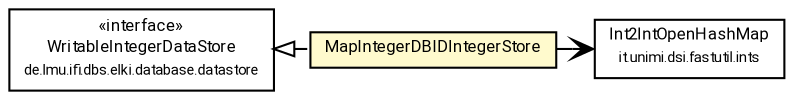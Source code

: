 #!/usr/local/bin/dot
#
# Class diagram 
# Generated by UMLGraph version R5_7_2-60-g0e99a6 (http://www.spinellis.gr/umlgraph/)
#

digraph G {
	graph [fontnames="svg"]
	edge [fontname="Roboto",fontsize=7,labelfontname="Roboto",labelfontsize=7,color="black"];
	node [fontname="Roboto",fontcolor="black",fontsize=8,shape=plaintext,margin=0,width=0,height=0];
	nodesep=0.15;
	ranksep=0.25;
	rankdir=LR;
	// de.lmu.ifi.dbs.elki.database.datastore.WritableIntegerDataStore
	c6759715 [label=<<table title="de.lmu.ifi.dbs.elki.database.datastore.WritableIntegerDataStore" border="0" cellborder="1" cellspacing="0" cellpadding="2" href="../WritableIntegerDataStore.html" target="_parent">
		<tr><td><table border="0" cellspacing="0" cellpadding="1">
		<tr><td align="center" balign="center"> &#171;interface&#187; </td></tr>
		<tr><td align="center" balign="center"> <font face="Roboto">WritableIntegerDataStore</font> </td></tr>
		<tr><td align="center" balign="center"> <font face="Roboto" point-size="7.0">de.lmu.ifi.dbs.elki.database.datastore</font> </td></tr>
		</table></td></tr>
		</table>>, URL="../WritableIntegerDataStore.html"];
	// de.lmu.ifi.dbs.elki.database.datastore.memory.MapIntegerDBIDIntegerStore
	c6759729 [label=<<table title="de.lmu.ifi.dbs.elki.database.datastore.memory.MapIntegerDBIDIntegerStore" border="0" cellborder="1" cellspacing="0" cellpadding="2" bgcolor="lemonChiffon" href="MapIntegerDBIDIntegerStore.html" target="_parent">
		<tr><td><table border="0" cellspacing="0" cellpadding="1">
		<tr><td align="center" balign="center"> <font face="Roboto">MapIntegerDBIDIntegerStore</font> </td></tr>
		</table></td></tr>
		</table>>, URL="MapIntegerDBIDIntegerStore.html"];
	// de.lmu.ifi.dbs.elki.database.datastore.memory.MapIntegerDBIDIntegerStore implements de.lmu.ifi.dbs.elki.database.datastore.WritableIntegerDataStore
	c6759715 -> c6759729 [arrowtail=empty,style=dashed,dir=back,weight=9];
	// de.lmu.ifi.dbs.elki.database.datastore.memory.MapIntegerDBIDIntegerStore navassoc it.unimi.dsi.fastutil.ints.Int2IntOpenHashMap
	c6759729 -> c6761599 [arrowhead=open,weight=1];
	// it.unimi.dsi.fastutil.ints.Int2IntOpenHashMap
	c6761599 [label=<<table title="it.unimi.dsi.fastutil.ints.Int2IntOpenHashMap" border="0" cellborder="1" cellspacing="0" cellpadding="2" href="http://docs.oracle.com/javase/7/docs/api/it/unimi/dsi/fastutil/ints/Int2IntOpenHashMap.html" target="_parent">
		<tr><td><table border="0" cellspacing="0" cellpadding="1">
		<tr><td align="center" balign="center"> <font face="Roboto">Int2IntOpenHashMap</font> </td></tr>
		<tr><td align="center" balign="center"> <font face="Roboto" point-size="7.0">it.unimi.dsi.fastutil.ints</font> </td></tr>
		</table></td></tr>
		</table>>, URL="http://docs.oracle.com/javase/7/docs/api/it/unimi/dsi/fastutil/ints/Int2IntOpenHashMap.html"];
}

